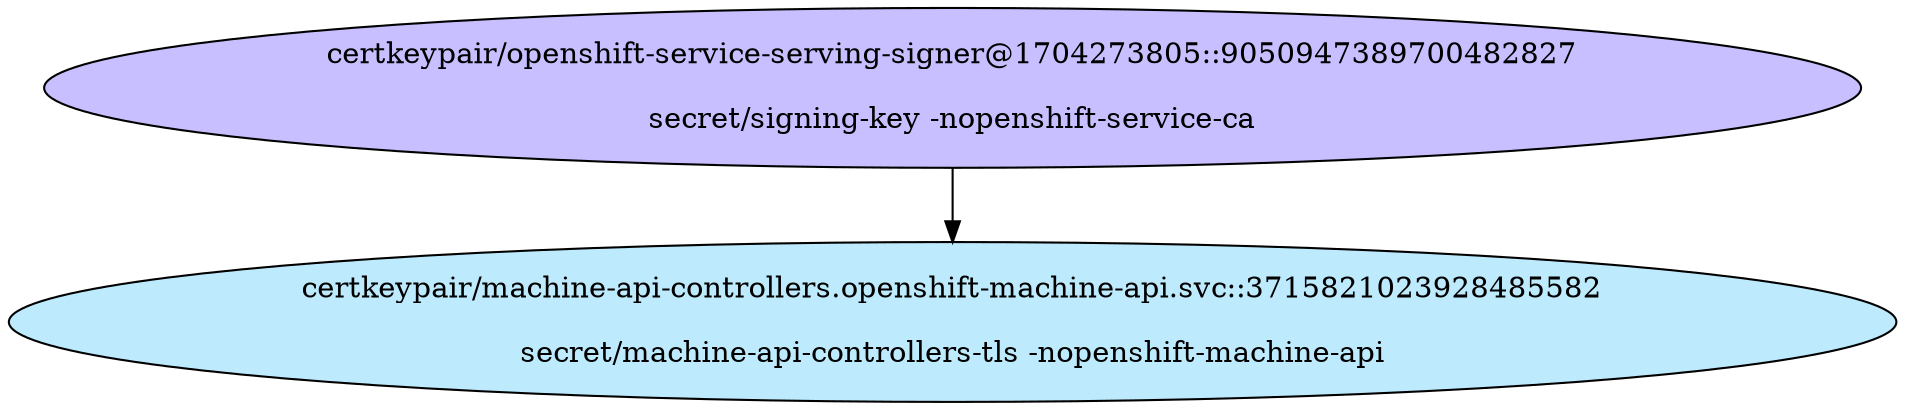 digraph "Local Certificate" {
  // Node definitions.
  1 [
    label="certkeypair/openshift-service-serving-signer@1704273805::9050947389700482827\n\nsecret/signing-key -nopenshift-service-ca\n"
    style=filled
    fillcolor="#c7bfff"
  ];
  23 [
    label="certkeypair/machine-api-controllers.openshift-machine-api.svc::3715821023928485582\n\nsecret/machine-api-controllers-tls -nopenshift-machine-api\n"
    style=filled
    fillcolor="#bdebfd"
  ];

  // Edge definitions.
  1 -> 23;
}